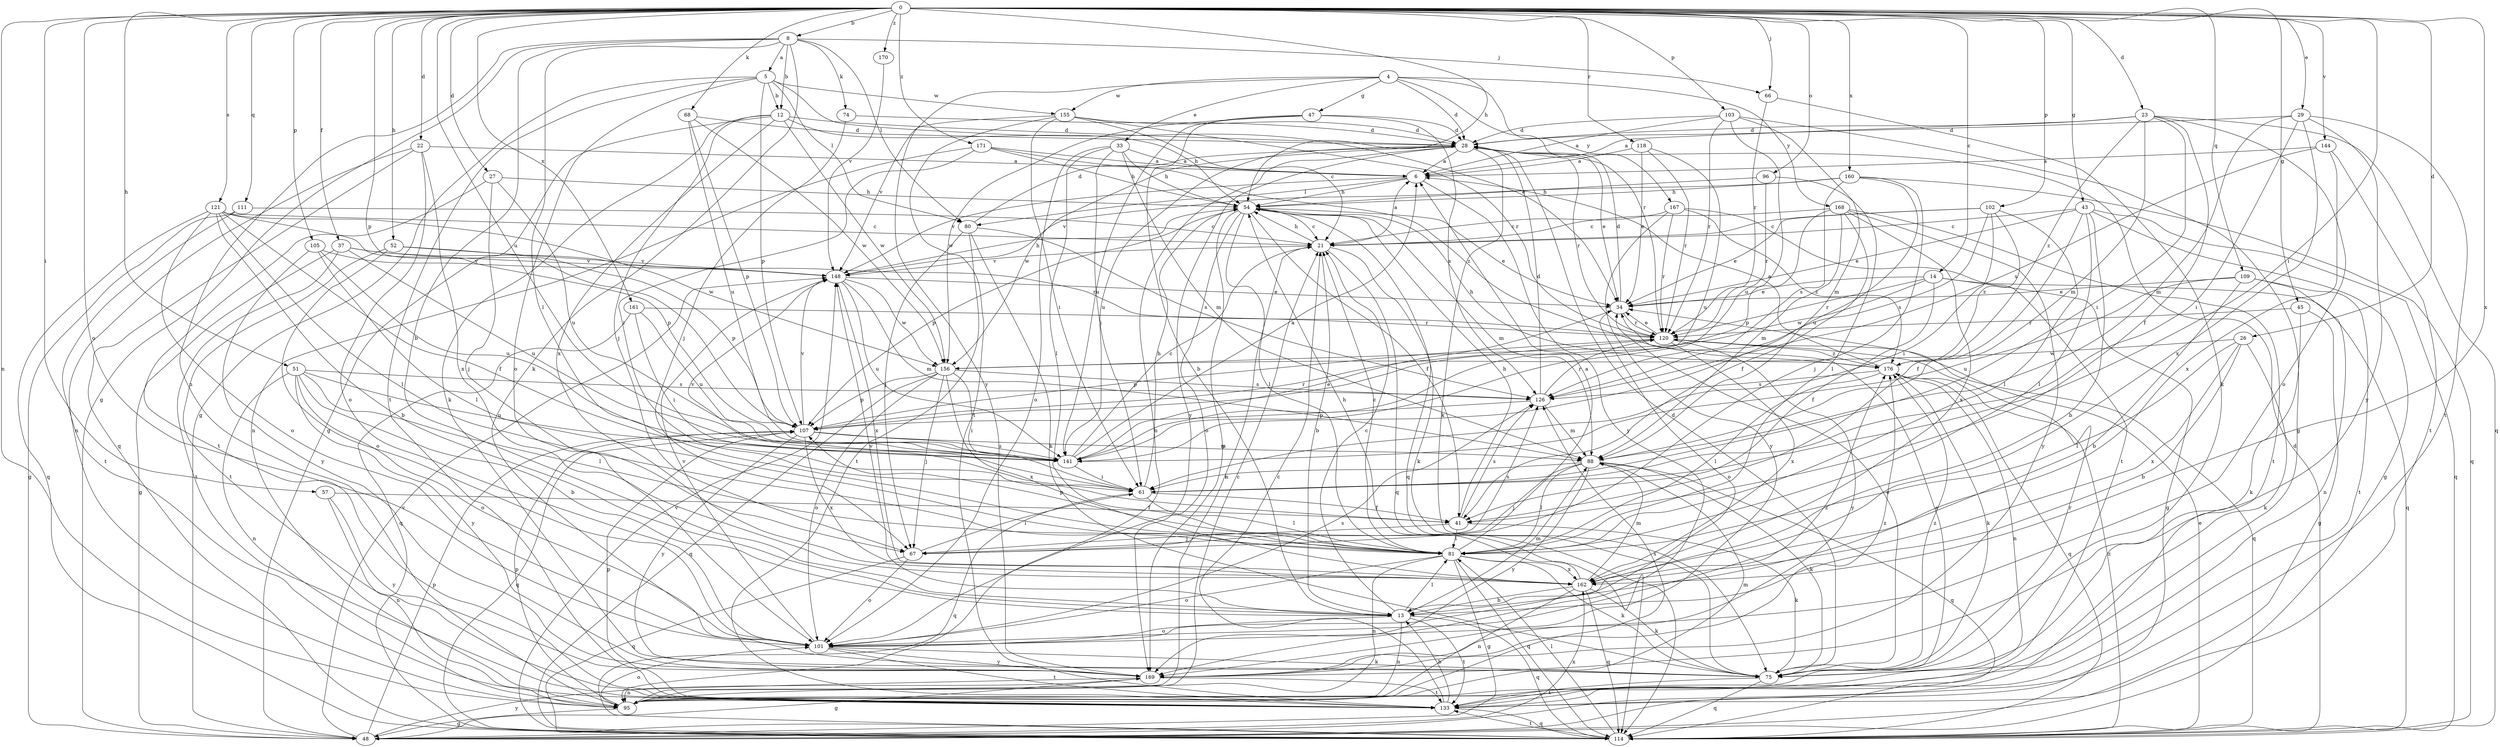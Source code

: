 strict digraph  {
0;
4;
5;
6;
8;
12;
13;
14;
21;
22;
23;
26;
27;
28;
29;
33;
34;
37;
41;
43;
45;
47;
48;
51;
52;
54;
57;
61;
66;
67;
68;
74;
75;
80;
81;
88;
95;
96;
101;
102;
103;
105;
107;
109;
111;
114;
118;
120;
121;
126;
133;
141;
144;
148;
155;
156;
160;
161;
162;
167;
168;
169;
170;
171;
176;
0 -> 8  [label=b];
0 -> 14  [label=c];
0 -> 22  [label=d];
0 -> 23  [label=d];
0 -> 26  [label=d];
0 -> 27  [label=d];
0 -> 29  [label=e];
0 -> 37  [label=f];
0 -> 43  [label=g];
0 -> 45  [label=g];
0 -> 51  [label=h];
0 -> 52  [label=h];
0 -> 54  [label=h];
0 -> 57  [label=i];
0 -> 61  [label=i];
0 -> 66  [label=j];
0 -> 68  [label=k];
0 -> 95  [label=n];
0 -> 96  [label=o];
0 -> 101  [label=o];
0 -> 102  [label=p];
0 -> 103  [label=p];
0 -> 105  [label=p];
0 -> 107  [label=p];
0 -> 109  [label=q];
0 -> 111  [label=q];
0 -> 118  [label=r];
0 -> 121  [label=s];
0 -> 141  [label=u];
0 -> 144  [label=v];
0 -> 160  [label=x];
0 -> 161  [label=x];
0 -> 162  [label=x];
0 -> 170  [label=z];
0 -> 171  [label=z];
4 -> 28  [label=d];
4 -> 33  [label=e];
4 -> 47  [label=g];
4 -> 120  [label=r];
4 -> 155  [label=w];
4 -> 167  [label=y];
4 -> 168  [label=y];
4 -> 169  [label=y];
5 -> 12  [label=b];
5 -> 34  [label=e];
5 -> 48  [label=g];
5 -> 80  [label=l];
5 -> 101  [label=o];
5 -> 107  [label=p];
5 -> 133  [label=t];
5 -> 155  [label=w];
6 -> 54  [label=h];
6 -> 80  [label=l];
6 -> 148  [label=v];
6 -> 169  [label=y];
8 -> 5  [label=a];
8 -> 12  [label=b];
8 -> 13  [label=b];
8 -> 48  [label=g];
8 -> 66  [label=j];
8 -> 74  [label=k];
8 -> 75  [label=k];
8 -> 80  [label=l];
8 -> 81  [label=l];
8 -> 95  [label=n];
12 -> 28  [label=d];
12 -> 48  [label=g];
12 -> 54  [label=h];
12 -> 67  [label=j];
12 -> 75  [label=k];
12 -> 156  [label=w];
12 -> 162  [label=x];
13 -> 21  [label=c];
13 -> 81  [label=l];
13 -> 88  [label=m];
13 -> 95  [label=n];
13 -> 101  [label=o];
13 -> 114  [label=q];
13 -> 133  [label=t];
13 -> 148  [label=v];
14 -> 34  [label=e];
14 -> 41  [label=f];
14 -> 48  [label=g];
14 -> 114  [label=q];
14 -> 120  [label=r];
14 -> 156  [label=w];
21 -> 6  [label=a];
21 -> 13  [label=b];
21 -> 54  [label=h];
21 -> 75  [label=k];
21 -> 95  [label=n];
21 -> 114  [label=q];
21 -> 148  [label=v];
22 -> 6  [label=a];
22 -> 95  [label=n];
22 -> 101  [label=o];
22 -> 114  [label=q];
22 -> 162  [label=x];
23 -> 6  [label=a];
23 -> 28  [label=d];
23 -> 41  [label=f];
23 -> 61  [label=i];
23 -> 88  [label=m];
23 -> 101  [label=o];
23 -> 114  [label=q];
23 -> 176  [label=z];
26 -> 13  [label=b];
26 -> 75  [label=k];
26 -> 81  [label=l];
26 -> 156  [label=w];
26 -> 162  [label=x];
27 -> 54  [label=h];
27 -> 67  [label=j];
27 -> 133  [label=t];
27 -> 141  [label=u];
28 -> 6  [label=a];
28 -> 34  [label=e];
28 -> 75  [label=k];
28 -> 95  [label=n];
28 -> 120  [label=r];
28 -> 141  [label=u];
28 -> 156  [label=w];
28 -> 169  [label=y];
29 -> 28  [label=d];
29 -> 61  [label=i];
29 -> 88  [label=m];
29 -> 133  [label=t];
29 -> 162  [label=x];
29 -> 169  [label=y];
33 -> 6  [label=a];
33 -> 54  [label=h];
33 -> 61  [label=i];
33 -> 81  [label=l];
33 -> 88  [label=m];
33 -> 101  [label=o];
34 -> 28  [label=d];
34 -> 101  [label=o];
34 -> 120  [label=r];
37 -> 48  [label=g];
37 -> 120  [label=r];
37 -> 133  [label=t];
37 -> 141  [label=u];
37 -> 148  [label=v];
41 -> 54  [label=h];
41 -> 67  [label=j];
41 -> 75  [label=k];
41 -> 81  [label=l];
41 -> 126  [label=s];
43 -> 13  [label=b];
43 -> 21  [label=c];
43 -> 34  [label=e];
43 -> 41  [label=f];
43 -> 48  [label=g];
43 -> 81  [label=l];
43 -> 114  [label=q];
45 -> 48  [label=g];
45 -> 75  [label=k];
45 -> 120  [label=r];
47 -> 13  [label=b];
47 -> 28  [label=d];
47 -> 126  [label=s];
47 -> 141  [label=u];
47 -> 156  [label=w];
48 -> 107  [label=p];
48 -> 148  [label=v];
48 -> 162  [label=x];
48 -> 169  [label=y];
51 -> 13  [label=b];
51 -> 81  [label=l];
51 -> 95  [label=n];
51 -> 101  [label=o];
51 -> 126  [label=s];
51 -> 141  [label=u];
51 -> 169  [label=y];
52 -> 101  [label=o];
52 -> 107  [label=p];
52 -> 133  [label=t];
52 -> 148  [label=v];
54 -> 21  [label=c];
54 -> 34  [label=e];
54 -> 41  [label=f];
54 -> 81  [label=l];
54 -> 88  [label=m];
54 -> 101  [label=o];
54 -> 107  [label=p];
54 -> 114  [label=q];
54 -> 169  [label=y];
57 -> 41  [label=f];
57 -> 95  [label=n];
57 -> 169  [label=y];
61 -> 41  [label=f];
61 -> 54  [label=h];
61 -> 81  [label=l];
61 -> 114  [label=q];
61 -> 148  [label=v];
66 -> 75  [label=k];
66 -> 120  [label=r];
67 -> 61  [label=i];
67 -> 101  [label=o];
67 -> 114  [label=q];
67 -> 126  [label=s];
68 -> 28  [label=d];
68 -> 107  [label=p];
68 -> 141  [label=u];
68 -> 156  [label=w];
74 -> 28  [label=d];
74 -> 67  [label=j];
75 -> 28  [label=d];
75 -> 34  [label=e];
75 -> 114  [label=q];
75 -> 120  [label=r];
75 -> 133  [label=t];
75 -> 176  [label=z];
80 -> 28  [label=d];
80 -> 67  [label=j];
80 -> 75  [label=k];
80 -> 126  [label=s];
80 -> 133  [label=t];
81 -> 6  [label=a];
81 -> 21  [label=c];
81 -> 48  [label=g];
81 -> 75  [label=k];
81 -> 95  [label=n];
81 -> 101  [label=o];
81 -> 107  [label=p];
81 -> 114  [label=q];
81 -> 162  [label=x];
88 -> 61  [label=i];
88 -> 67  [label=j];
88 -> 75  [label=k];
88 -> 81  [label=l];
88 -> 114  [label=q];
88 -> 169  [label=y];
95 -> 21  [label=c];
95 -> 34  [label=e];
95 -> 48  [label=g];
95 -> 88  [label=m];
95 -> 101  [label=o];
95 -> 107  [label=p];
95 -> 126  [label=s];
96 -> 54  [label=h];
96 -> 81  [label=l];
96 -> 120  [label=r];
101 -> 75  [label=k];
101 -> 126  [label=s];
101 -> 133  [label=t];
101 -> 148  [label=v];
101 -> 169  [label=y];
101 -> 176  [label=z];
102 -> 21  [label=c];
102 -> 34  [label=e];
102 -> 61  [label=i];
102 -> 81  [label=l];
102 -> 126  [label=s];
102 -> 176  [label=z];
103 -> 6  [label=a];
103 -> 28  [label=d];
103 -> 48  [label=g];
103 -> 88  [label=m];
103 -> 120  [label=r];
103 -> 141  [label=u];
105 -> 81  [label=l];
105 -> 141  [label=u];
105 -> 148  [label=v];
105 -> 169  [label=y];
107 -> 88  [label=m];
107 -> 114  [label=q];
107 -> 120  [label=r];
107 -> 141  [label=u];
107 -> 148  [label=v];
107 -> 162  [label=x];
107 -> 169  [label=y];
109 -> 13  [label=b];
109 -> 34  [label=e];
109 -> 95  [label=n];
109 -> 133  [label=t];
109 -> 141  [label=u];
111 -> 21  [label=c];
111 -> 48  [label=g];
111 -> 133  [label=t];
114 -> 28  [label=d];
114 -> 34  [label=e];
114 -> 81  [label=l];
114 -> 133  [label=t];
114 -> 148  [label=v];
114 -> 176  [label=z];
118 -> 6  [label=a];
118 -> 34  [label=e];
118 -> 120  [label=r];
118 -> 141  [label=u];
120 -> 34  [label=e];
120 -> 107  [label=p];
120 -> 114  [label=q];
120 -> 162  [label=x];
120 -> 169  [label=y];
120 -> 176  [label=z];
121 -> 13  [label=b];
121 -> 21  [label=c];
121 -> 41  [label=f];
121 -> 81  [label=l];
121 -> 101  [label=o];
121 -> 107  [label=p];
121 -> 114  [label=q];
121 -> 156  [label=w];
126 -> 28  [label=d];
126 -> 88  [label=m];
126 -> 107  [label=p];
126 -> 120  [label=r];
133 -> 13  [label=b];
133 -> 21  [label=c];
133 -> 107  [label=p];
133 -> 114  [label=q];
141 -> 6  [label=a];
141 -> 21  [label=c];
141 -> 34  [label=e];
141 -> 61  [label=i];
144 -> 6  [label=a];
144 -> 126  [label=s];
144 -> 133  [label=t];
144 -> 162  [label=x];
148 -> 34  [label=e];
148 -> 54  [label=h];
148 -> 88  [label=m];
148 -> 141  [label=u];
148 -> 156  [label=w];
148 -> 162  [label=x];
155 -> 21  [label=c];
155 -> 28  [label=d];
155 -> 61  [label=i];
155 -> 120  [label=r];
155 -> 133  [label=t];
155 -> 148  [label=v];
156 -> 61  [label=i];
156 -> 67  [label=j];
156 -> 101  [label=o];
156 -> 107  [label=p];
156 -> 114  [label=q];
156 -> 126  [label=s];
156 -> 162  [label=x];
160 -> 54  [label=h];
160 -> 67  [label=j];
160 -> 114  [label=q];
160 -> 126  [label=s];
160 -> 141  [label=u];
160 -> 148  [label=v];
161 -> 61  [label=i];
161 -> 114  [label=q];
161 -> 120  [label=r];
161 -> 141  [label=u];
162 -> 13  [label=b];
162 -> 54  [label=h];
162 -> 75  [label=k];
162 -> 88  [label=m];
162 -> 95  [label=n];
162 -> 114  [label=q];
167 -> 21  [label=c];
167 -> 120  [label=r];
167 -> 133  [label=t];
167 -> 169  [label=y];
167 -> 176  [label=z];
168 -> 21  [label=c];
168 -> 41  [label=f];
168 -> 88  [label=m];
168 -> 107  [label=p];
168 -> 133  [label=t];
168 -> 162  [label=x];
168 -> 169  [label=y];
169 -> 48  [label=g];
169 -> 95  [label=n];
169 -> 133  [label=t];
169 -> 176  [label=z];
170 -> 148  [label=v];
171 -> 6  [label=a];
171 -> 54  [label=h];
171 -> 61  [label=i];
171 -> 95  [label=n];
171 -> 176  [label=z];
176 -> 6  [label=a];
176 -> 54  [label=h];
176 -> 75  [label=k];
176 -> 81  [label=l];
176 -> 95  [label=n];
176 -> 114  [label=q];
176 -> 126  [label=s];
}
